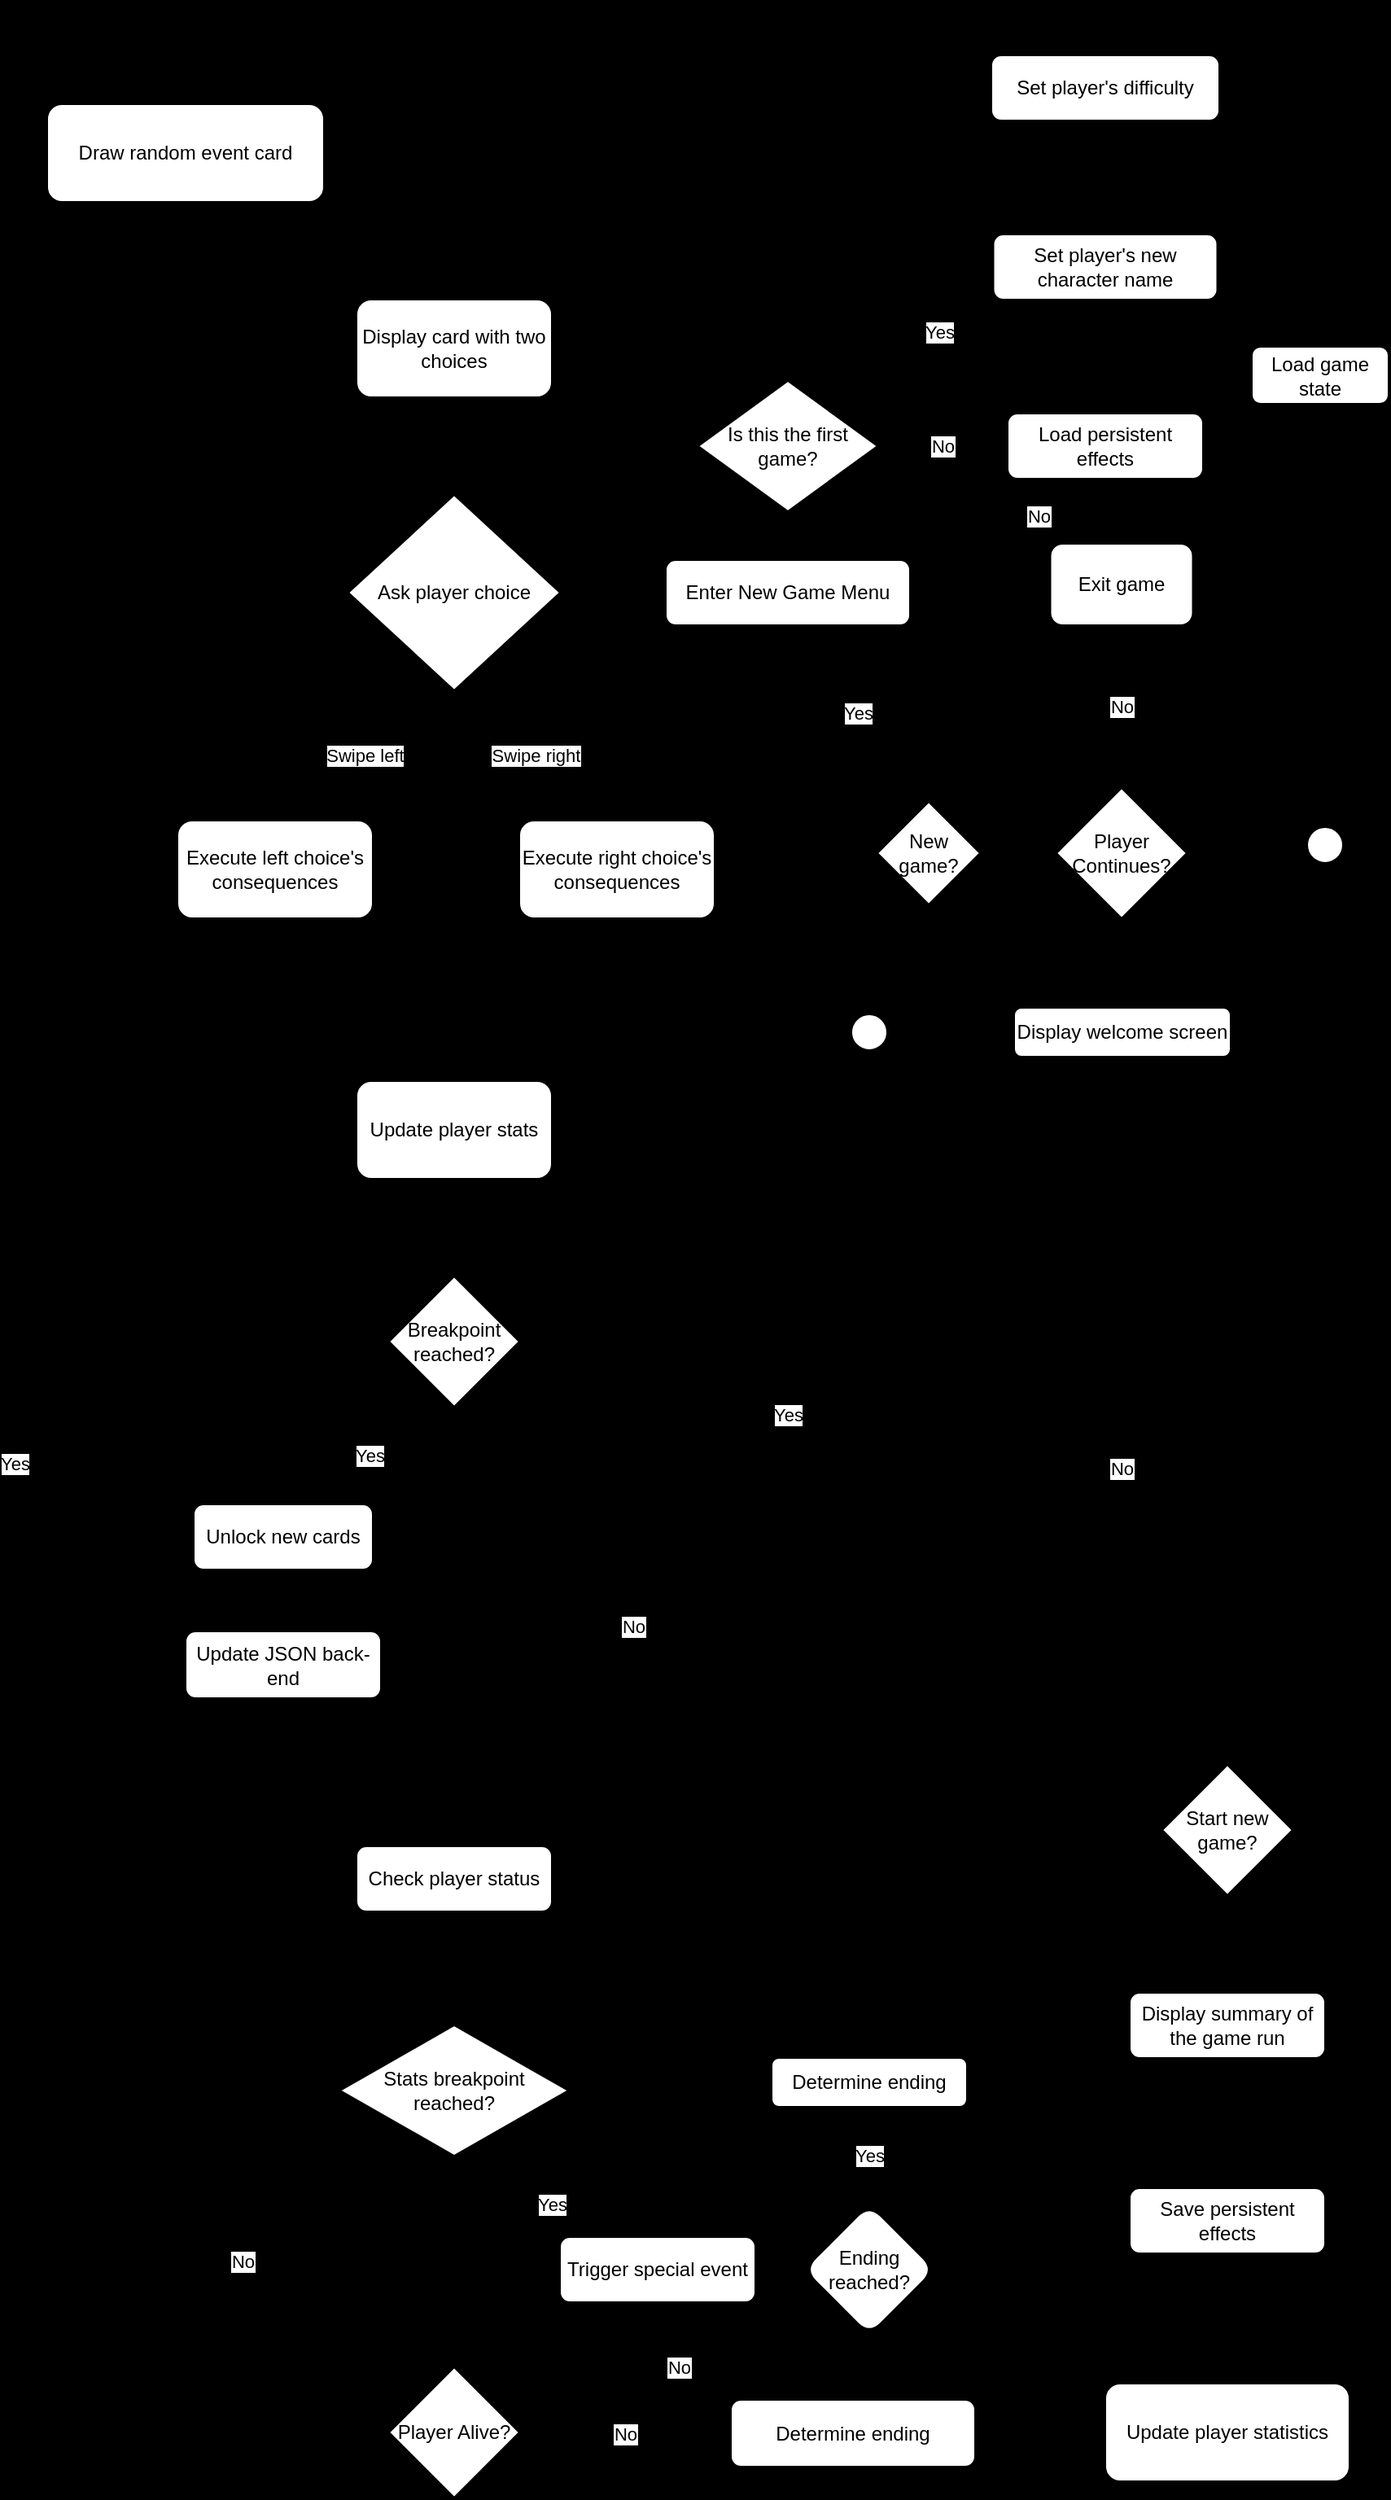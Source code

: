 <mxfile version="26.1.0">
  <diagram name="Page-1" id="EH4sR5zbchp94UQ0pXUU">
    <mxGraphModel dx="1024" dy="553" grid="0" gridSize="10" guides="1" tooltips="1" connect="1" arrows="1" fold="1" page="1" pageScale="1" pageWidth="900" pageHeight="1600" background="light-dark(#000000,#000000)" math="0" shadow="0">
      <root>
        <mxCell id="0" />
        <mxCell id="1" parent="0" />
        <mxCell id="roQCH-J8g7vjqCuINd5_-5" style="edgeStyle=orthogonalEdgeStyle;rounded=0;orthogonalLoop=1;jettySize=auto;html=1;exitX=1;exitY=0.5;exitDx=0;exitDy=0;labelBackgroundColor=none;fontColor=default;" edge="1" parent="1" source="roQCH-J8g7vjqCuINd5_-3" target="roQCH-J8g7vjqCuINd5_-6">
          <mxGeometry relative="1" as="geometry">
            <mxPoint x="310.0" y="230" as="targetPoint" />
          </mxGeometry>
        </mxCell>
        <mxCell id="roQCH-J8g7vjqCuINd5_-3" value="Draw random event card" style="rounded=1;whiteSpace=wrap;html=1;labelBackgroundColor=none;" vertex="1" parent="1">
          <mxGeometry x="60" y="80" width="170" height="60" as="geometry" />
        </mxCell>
        <mxCell id="roQCH-J8g7vjqCuINd5_-7" style="edgeStyle=orthogonalEdgeStyle;rounded=0;orthogonalLoop=1;jettySize=auto;html=1;labelBackgroundColor=none;fontColor=default;" edge="1" parent="1" source="roQCH-J8g7vjqCuINd5_-6" target="roQCH-J8g7vjqCuINd5_-8">
          <mxGeometry relative="1" as="geometry">
            <mxPoint x="310.0" y="330" as="targetPoint" />
          </mxGeometry>
        </mxCell>
        <mxCell id="roQCH-J8g7vjqCuINd5_-6" value="Display card with two choices" style="rounded=1;whiteSpace=wrap;html=1;labelBackgroundColor=none;" vertex="1" parent="1">
          <mxGeometry x="250.0" y="200" width="120" height="60" as="geometry" />
        </mxCell>
        <mxCell id="roQCH-J8g7vjqCuINd5_-10" value="Swipe left" style="edgeStyle=orthogonalEdgeStyle;rounded=0;orthogonalLoop=1;jettySize=auto;html=1;labelBackgroundColor=default;fontColor=default;flowAnimation=0;" edge="1" parent="1" source="roQCH-J8g7vjqCuINd5_-8" target="roQCH-J8g7vjqCuINd5_-9">
          <mxGeometry relative="1" as="geometry" />
        </mxCell>
        <mxCell id="roQCH-J8g7vjqCuINd5_-12" value="Swipe right" style="edgeStyle=orthogonalEdgeStyle;rounded=0;orthogonalLoop=1;jettySize=auto;html=1;labelBackgroundColor=default;fontColor=default;" edge="1" parent="1" source="roQCH-J8g7vjqCuINd5_-8" target="roQCH-J8g7vjqCuINd5_-11">
          <mxGeometry relative="1" as="geometry" />
        </mxCell>
        <mxCell id="roQCH-J8g7vjqCuINd5_-8" value="Ask player choice" style="rhombus;whiteSpace=wrap;html=1;labelBackgroundColor=none;" vertex="1" parent="1">
          <mxGeometry x="245" y="320" width="130" height="120" as="geometry" />
        </mxCell>
        <mxCell id="roQCH-J8g7vjqCuINd5_-14" value="" style="edgeStyle=orthogonalEdgeStyle;rounded=0;orthogonalLoop=1;jettySize=auto;html=1;labelBackgroundColor=none;fontColor=default;" edge="1" parent="1" source="roQCH-J8g7vjqCuINd5_-9" target="roQCH-J8g7vjqCuINd5_-13">
          <mxGeometry relative="1" as="geometry" />
        </mxCell>
        <mxCell id="roQCH-J8g7vjqCuINd5_-9" value="Execute left choice&#39;s consequences" style="whiteSpace=wrap;html=1;rounded=1;labelBackgroundColor=none;" vertex="1" parent="1">
          <mxGeometry x="140" y="520" width="120" height="60" as="geometry" />
        </mxCell>
        <mxCell id="roQCH-J8g7vjqCuINd5_-15" style="edgeStyle=orthogonalEdgeStyle;rounded=0;orthogonalLoop=1;jettySize=auto;html=1;entryX=0.5;entryY=0;entryDx=0;entryDy=0;labelBackgroundColor=none;fontColor=default;" edge="1" parent="1" source="roQCH-J8g7vjqCuINd5_-11" target="roQCH-J8g7vjqCuINd5_-13">
          <mxGeometry relative="1" as="geometry" />
        </mxCell>
        <mxCell id="roQCH-J8g7vjqCuINd5_-11" value="Execute right choice&#39;s consequences" style="whiteSpace=wrap;html=1;rounded=1;labelBackgroundColor=none;" vertex="1" parent="1">
          <mxGeometry x="350" y="520" width="120" height="60" as="geometry" />
        </mxCell>
        <mxCell id="roQCH-J8g7vjqCuINd5_-16" style="edgeStyle=orthogonalEdgeStyle;rounded=0;orthogonalLoop=1;jettySize=auto;html=1;labelBackgroundColor=none;fontColor=default;" edge="1" parent="1" source="roQCH-J8g7vjqCuINd5_-13" target="roQCH-J8g7vjqCuINd5_-17">
          <mxGeometry relative="1" as="geometry">
            <mxPoint x="310.0" y="840" as="targetPoint" />
          </mxGeometry>
        </mxCell>
        <mxCell id="roQCH-J8g7vjqCuINd5_-13" value="Update player stats" style="whiteSpace=wrap;html=1;rounded=1;labelBackgroundColor=none;" vertex="1" parent="1">
          <mxGeometry x="250" y="680" width="120" height="60" as="geometry" />
        </mxCell>
        <mxCell id="roQCH-J8g7vjqCuINd5_-18" value="Yes" style="edgeStyle=orthogonalEdgeStyle;rounded=0;orthogonalLoop=1;jettySize=auto;html=1;exitX=0.5;exitY=1;exitDx=0;exitDy=0;labelBackgroundColor=default;fontColor=default;" edge="1" parent="1" source="roQCH-J8g7vjqCuINd5_-17" target="roQCH-J8g7vjqCuINd5_-19">
          <mxGeometry relative="1" as="geometry">
            <mxPoint x="210.0" y="930.0" as="targetPoint" />
          </mxGeometry>
        </mxCell>
        <mxCell id="roQCH-J8g7vjqCuINd5_-24" value="No" style="edgeStyle=orthogonalEdgeStyle;rounded=0;orthogonalLoop=1;jettySize=auto;html=1;entryX=0.5;entryY=0;entryDx=0;entryDy=0;labelBackgroundColor=default;fontColor=default;" edge="1" parent="1" source="roQCH-J8g7vjqCuINd5_-17" target="roQCH-J8g7vjqCuINd5_-22">
          <mxGeometry relative="1" as="geometry">
            <Array as="points">
              <mxPoint x="310" y="910" />
              <mxPoint x="420" y="910" />
              <mxPoint x="420" y="1100" />
              <mxPoint x="310" y="1100" />
            </Array>
          </mxGeometry>
        </mxCell>
        <mxCell id="roQCH-J8g7vjqCuINd5_-17" value="Breakpoint reached?" style="rhombus;whiteSpace=wrap;html=1;labelBackgroundColor=none;" vertex="1" parent="1">
          <mxGeometry x="270.0" y="800" width="80" height="80" as="geometry" />
        </mxCell>
        <mxCell id="roQCH-J8g7vjqCuINd5_-20" style="edgeStyle=orthogonalEdgeStyle;rounded=0;orthogonalLoop=1;jettySize=auto;html=1;exitX=0.5;exitY=1;exitDx=0;exitDy=0;labelBackgroundColor=none;fontColor=default;" edge="1" parent="1" source="roQCH-J8g7vjqCuINd5_-19" target="roQCH-J8g7vjqCuINd5_-21">
          <mxGeometry relative="1" as="geometry">
            <mxPoint x="204.793" y="1030.0" as="targetPoint" />
          </mxGeometry>
        </mxCell>
        <mxCell id="roQCH-J8g7vjqCuINd5_-19" value="Unlock new cards" style="rounded=1;whiteSpace=wrap;html=1;labelBackgroundColor=none;" vertex="1" parent="1">
          <mxGeometry x="150" y="940" width="110" height="40" as="geometry" />
        </mxCell>
        <mxCell id="roQCH-J8g7vjqCuINd5_-23" value="" style="edgeStyle=orthogonalEdgeStyle;rounded=0;orthogonalLoop=1;jettySize=auto;html=1;labelBackgroundColor=none;fontColor=default;" edge="1" parent="1" source="roQCH-J8g7vjqCuINd5_-21" target="roQCH-J8g7vjqCuINd5_-22">
          <mxGeometry relative="1" as="geometry">
            <Array as="points">
              <mxPoint x="205" y="1100" />
              <mxPoint x="310" y="1100" />
            </Array>
          </mxGeometry>
        </mxCell>
        <mxCell id="roQCH-J8g7vjqCuINd5_-21" value="Update JSON back-end" style="rounded=1;whiteSpace=wrap;html=1;labelBackgroundColor=none;" vertex="1" parent="1">
          <mxGeometry x="145" y="1018" width="120" height="41" as="geometry" />
        </mxCell>
        <mxCell id="roQCH-J8g7vjqCuINd5_-26" value="" style="edgeStyle=orthogonalEdgeStyle;rounded=0;orthogonalLoop=1;jettySize=auto;html=1;labelBackgroundColor=none;fontColor=default;" edge="1" parent="1" source="roQCH-J8g7vjqCuINd5_-22">
          <mxGeometry relative="1" as="geometry">
            <mxPoint x="310" y="1260.0" as="targetPoint" />
          </mxGeometry>
        </mxCell>
        <mxCell id="roQCH-J8g7vjqCuINd5_-22" value="Check player status" style="whiteSpace=wrap;html=1;rounded=1;labelBackgroundColor=none;" vertex="1" parent="1">
          <mxGeometry x="250" y="1150" width="120" height="40" as="geometry" />
        </mxCell>
        <mxCell id="roQCH-J8g7vjqCuINd5_-28" value="Yes" style="edgeStyle=orthogonalEdgeStyle;rounded=0;orthogonalLoop=1;jettySize=auto;html=1;labelBackgroundColor=default;fontColor=default;" edge="1" parent="1" source="roQCH-J8g7vjqCuINd5_-27" target="roQCH-J8g7vjqCuINd5_-29">
          <mxGeometry relative="1" as="geometry">
            <mxPoint x="210" y="1400.0" as="targetPoint" />
            <Array as="points">
              <mxPoint x="310" y="1370" />
              <mxPoint x="440" y="1370" />
            </Array>
          </mxGeometry>
        </mxCell>
        <mxCell id="roQCH-J8g7vjqCuINd5_-30" value="No" style="edgeStyle=orthogonalEdgeStyle;rounded=0;orthogonalLoop=1;jettySize=auto;html=1;exitX=0.5;exitY=1;exitDx=0;exitDy=0;entryX=0.5;entryY=0;entryDx=0;entryDy=0;labelBackgroundColor=default;fontColor=default;" edge="1" parent="1" source="roQCH-J8g7vjqCuINd5_-27" target="roQCH-J8g7vjqCuINd5_-31">
          <mxGeometry relative="1" as="geometry">
            <mxPoint x="420.0" y="1390.0" as="targetPoint" />
            <Array as="points">
              <mxPoint x="310" y="1370" />
              <mxPoint x="180" y="1370" />
              <mxPoint x="180" y="1450" />
              <mxPoint x="310" y="1450" />
            </Array>
          </mxGeometry>
        </mxCell>
        <mxCell id="roQCH-J8g7vjqCuINd5_-27" value="Stats breakpoint reached?" style="rhombus;whiteSpace=wrap;html=1;labelBackgroundColor=none;" vertex="1" parent="1">
          <mxGeometry x="240" y="1260" width="140" height="80" as="geometry" />
        </mxCell>
        <mxCell id="roQCH-J8g7vjqCuINd5_-32" value="" style="edgeStyle=orthogonalEdgeStyle;rounded=0;orthogonalLoop=1;jettySize=auto;html=1;labelBackgroundColor=none;fontColor=default;" edge="1" parent="1" source="roQCH-J8g7vjqCuINd5_-29" target="roQCH-J8g7vjqCuINd5_-31">
          <mxGeometry relative="1" as="geometry">
            <Array as="points">
              <mxPoint x="440" y="1450" />
              <mxPoint x="310" y="1450" />
            </Array>
          </mxGeometry>
        </mxCell>
        <mxCell id="roQCH-J8g7vjqCuINd5_-89" value="" style="edgeStyle=orthogonalEdgeStyle;rounded=0;orthogonalLoop=1;jettySize=auto;html=1;labelBackgroundColor=none;fontColor=default;" edge="1" parent="1" source="roQCH-J8g7vjqCuINd5_-29" target="roQCH-J8g7vjqCuINd5_-88">
          <mxGeometry relative="1" as="geometry" />
        </mxCell>
        <mxCell id="roQCH-J8g7vjqCuINd5_-29" value="Trigger special event" style="rounded=1;whiteSpace=wrap;html=1;labelBackgroundColor=none;" vertex="1" parent="1">
          <mxGeometry x="375" y="1390" width="120" height="40" as="geometry" />
        </mxCell>
        <mxCell id="roQCH-J8g7vjqCuINd5_-33" value="Yes" style="edgeStyle=orthogonalEdgeStyle;rounded=0;orthogonalLoop=1;jettySize=auto;html=1;entryX=0;entryY=0.5;entryDx=0;entryDy=0;labelBackgroundColor=default;fontColor=default;" edge="1" parent="1" source="roQCH-J8g7vjqCuINd5_-31" target="roQCH-J8g7vjqCuINd5_-3">
          <mxGeometry relative="1" as="geometry" />
        </mxCell>
        <mxCell id="roQCH-J8g7vjqCuINd5_-34" value="No" style="edgeStyle=orthogonalEdgeStyle;rounded=0;orthogonalLoop=1;jettySize=auto;html=1;exitX=1;exitY=0.5;exitDx=0;exitDy=0;labelBackgroundColor=default;fontColor=default;" edge="1" parent="1" source="roQCH-J8g7vjqCuINd5_-31" target="roQCH-J8g7vjqCuINd5_-35">
          <mxGeometry relative="1" as="geometry">
            <mxPoint x="540" y="1510" as="targetPoint" />
          </mxGeometry>
        </mxCell>
        <mxCell id="roQCH-J8g7vjqCuINd5_-31" value="Player Alive?" style="rhombus;whiteSpace=wrap;html=1;rounded=0;labelBackgroundColor=none;" vertex="1" parent="1">
          <mxGeometry x="270" y="1470" width="80" height="80" as="geometry" />
        </mxCell>
        <mxCell id="roQCH-J8g7vjqCuINd5_-37" value="" style="edgeStyle=orthogonalEdgeStyle;rounded=0;orthogonalLoop=1;jettySize=auto;html=1;labelBackgroundColor=none;fontColor=default;" edge="1" parent="1" source="roQCH-J8g7vjqCuINd5_-35" target="roQCH-J8g7vjqCuINd5_-36">
          <mxGeometry relative="1" as="geometry" />
        </mxCell>
        <mxCell id="roQCH-J8g7vjqCuINd5_-35" value="Determine ending" style="rounded=1;whiteSpace=wrap;html=1;labelBackgroundColor=none;" vertex="1" parent="1">
          <mxGeometry x="480" y="1490" width="150" height="41" as="geometry" />
        </mxCell>
        <mxCell id="roQCH-J8g7vjqCuINd5_-39" value="" style="edgeStyle=orthogonalEdgeStyle;rounded=0;orthogonalLoop=1;jettySize=auto;html=1;labelBackgroundColor=none;fontColor=default;" edge="1" parent="1" source="roQCH-J8g7vjqCuINd5_-36" target="roQCH-J8g7vjqCuINd5_-38">
          <mxGeometry relative="1" as="geometry" />
        </mxCell>
        <mxCell id="roQCH-J8g7vjqCuINd5_-36" value="Update player statistics" style="rounded=1;whiteSpace=wrap;html=1;labelBackgroundColor=none;" vertex="1" parent="1">
          <mxGeometry x="710" y="1480" width="150" height="60" as="geometry" />
        </mxCell>
        <mxCell id="roQCH-J8g7vjqCuINd5_-41" value="" style="edgeStyle=orthogonalEdgeStyle;rounded=0;orthogonalLoop=1;jettySize=auto;html=1;labelBackgroundColor=none;fontColor=default;" edge="1" parent="1" source="roQCH-J8g7vjqCuINd5_-38" target="roQCH-J8g7vjqCuINd5_-40">
          <mxGeometry relative="1" as="geometry" />
        </mxCell>
        <mxCell id="roQCH-J8g7vjqCuINd5_-38" value="Save persistent effects" style="whiteSpace=wrap;html=1;rounded=1;labelBackgroundColor=none;" vertex="1" parent="1">
          <mxGeometry x="725" y="1360" width="120" height="40" as="geometry" />
        </mxCell>
        <mxCell id="roQCH-J8g7vjqCuINd5_-43" value="" style="edgeStyle=orthogonalEdgeStyle;rounded=0;orthogonalLoop=1;jettySize=auto;html=1;labelBackgroundColor=none;fontColor=default;" edge="1" parent="1" source="roQCH-J8g7vjqCuINd5_-40" target="roQCH-J8g7vjqCuINd5_-42">
          <mxGeometry relative="1" as="geometry" />
        </mxCell>
        <mxCell id="roQCH-J8g7vjqCuINd5_-40" value="Display summary of the game run" style="whiteSpace=wrap;html=1;rounded=1;labelBackgroundColor=none;" vertex="1" parent="1">
          <mxGeometry x="725" y="1240" width="120" height="40" as="geometry" />
        </mxCell>
        <mxCell id="roQCH-J8g7vjqCuINd5_-45" value="No" style="edgeStyle=orthogonalEdgeStyle;rounded=0;orthogonalLoop=1;jettySize=auto;html=1;labelBackgroundColor=default;fontColor=default;" edge="1" parent="1" source="roQCH-J8g7vjqCuINd5_-42">
          <mxGeometry relative="1" as="geometry">
            <mxPoint x="720" y="670" as="targetPoint" />
            <Array as="points">
              <mxPoint x="785" y="1020" />
              <mxPoint x="720" y="1020" />
            </Array>
          </mxGeometry>
        </mxCell>
        <mxCell id="roQCH-J8g7vjqCuINd5_-58" value="Yes" style="edgeStyle=orthogonalEdgeStyle;rounded=0;orthogonalLoop=1;jettySize=auto;html=1;exitX=0;exitY=0.5;exitDx=0;exitDy=0;entryX=0.5;entryY=1;entryDx=0;entryDy=0;labelBackgroundColor=default;fontColor=default;" edge="1" parent="1" source="roQCH-J8g7vjqCuINd5_-42" target="roQCH-J8g7vjqCuINd5_-55">
          <mxGeometry relative="1" as="geometry">
            <Array as="points">
              <mxPoint x="515" y="1140" />
            </Array>
          </mxGeometry>
        </mxCell>
        <mxCell id="roQCH-J8g7vjqCuINd5_-42" value="Start new game?" style="rhombus;whiteSpace=wrap;html=1;rounded=0;labelBackgroundColor=none;" vertex="1" parent="1">
          <mxGeometry x="745" y="1100" width="80" height="80" as="geometry" />
        </mxCell>
        <mxCell id="roQCH-J8g7vjqCuINd5_-48" value="" style="ellipse;html=1;shape=endState;labelBackgroundColor=none;" vertex="1" parent="1">
          <mxGeometry x="830" y="520" width="30" height="30" as="geometry" />
        </mxCell>
        <mxCell id="roQCH-J8g7vjqCuINd5_-71" style="edgeStyle=orthogonalEdgeStyle;rounded=0;orthogonalLoop=1;jettySize=auto;html=1;labelBackgroundColor=none;fontColor=default;" edge="1" parent="1" source="roQCH-J8g7vjqCuINd5_-55" target="roQCH-J8g7vjqCuINd5_-76">
          <mxGeometry relative="1" as="geometry">
            <mxPoint x="515" y="290" as="targetPoint" />
          </mxGeometry>
        </mxCell>
        <mxCell id="roQCH-J8g7vjqCuINd5_-55" value="Enter New Game Menu" style="rounded=1;whiteSpace=wrap;html=1;labelBackgroundColor=none;" vertex="1" parent="1">
          <mxGeometry x="440" y="360" width="150" height="40" as="geometry" />
        </mxCell>
        <mxCell id="roQCH-J8g7vjqCuINd5_-62" value="" style="ellipse;html=1;shape=startState;labelBackgroundColor=none;" vertex="1" parent="1">
          <mxGeometry x="550" y="635" width="30" height="30" as="geometry" />
        </mxCell>
        <mxCell id="roQCH-J8g7vjqCuINd5_-63" value="" style="edgeStyle=orthogonalEdgeStyle;html=1;verticalAlign=bottom;endArrow=open;endSize=8;rounded=0;entryX=0;entryY=0.5;entryDx=0;entryDy=0;labelBackgroundColor=none;fontColor=default;" edge="1" source="roQCH-J8g7vjqCuINd5_-62" parent="1" target="roQCH-J8g7vjqCuINd5_-64">
          <mxGeometry relative="1" as="geometry">
            <mxPoint x="720" y="665" as="targetPoint" />
          </mxGeometry>
        </mxCell>
        <mxCell id="roQCH-J8g7vjqCuINd5_-66" value="" style="edgeStyle=orthogonalEdgeStyle;rounded=0;orthogonalLoop=1;jettySize=auto;html=1;labelBackgroundColor=none;fontColor=default;" edge="1" parent="1" source="roQCH-J8g7vjqCuINd5_-64" target="roQCH-J8g7vjqCuINd5_-65">
          <mxGeometry relative="1" as="geometry" />
        </mxCell>
        <mxCell id="roQCH-J8g7vjqCuINd5_-64" value="Display welcome screen" style="rounded=1;whiteSpace=wrap;html=1;labelBackgroundColor=none;" vertex="1" parent="1">
          <mxGeometry x="654" y="635" width="133" height="30" as="geometry" />
        </mxCell>
        <mxCell id="roQCH-J8g7vjqCuINd5_-68" value="No" style="edgeStyle=orthogonalEdgeStyle;rounded=0;orthogonalLoop=1;jettySize=auto;html=1;labelBackgroundColor=default;fontColor=default;" edge="1" parent="1" source="roQCH-J8g7vjqCuINd5_-65" target="roQCH-J8g7vjqCuINd5_-67">
          <mxGeometry relative="1" as="geometry" />
        </mxCell>
        <mxCell id="roQCH-J8g7vjqCuINd5_-98" style="edgeStyle=orthogonalEdgeStyle;rounded=0;orthogonalLoop=1;jettySize=auto;html=1;entryX=1;entryY=0.5;entryDx=0;entryDy=0;" edge="1" parent="1" source="roQCH-J8g7vjqCuINd5_-65" target="roQCH-J8g7vjqCuINd5_-96">
          <mxGeometry relative="1" as="geometry" />
        </mxCell>
        <mxCell id="roQCH-J8g7vjqCuINd5_-65" value="Player Continues?" style="rhombus;whiteSpace=wrap;html=1;rounded=0;labelBackgroundColor=none;" vertex="1" parent="1">
          <mxGeometry x="680" y="500" width="80" height="80" as="geometry" />
        </mxCell>
        <mxCell id="roQCH-J8g7vjqCuINd5_-69" style="edgeStyle=orthogonalEdgeStyle;rounded=0;orthogonalLoop=1;jettySize=auto;html=1;entryX=0.5;entryY=0;entryDx=0;entryDy=0;labelBackgroundColor=none;fontColor=default;" edge="1" parent="1" source="roQCH-J8g7vjqCuINd5_-67" target="roQCH-J8g7vjqCuINd5_-48">
          <mxGeometry relative="1" as="geometry">
            <mxPoint x="862.5" y="740" as="targetPoint" />
            <Array as="points">
              <mxPoint x="845" y="375" />
            </Array>
          </mxGeometry>
        </mxCell>
        <mxCell id="roQCH-J8g7vjqCuINd5_-67" value="Exit game" style="whiteSpace=wrap;html=1;rounded=1;labelBackgroundColor=none;" vertex="1" parent="1">
          <mxGeometry x="676.25" y="350" width="87.5" height="50" as="geometry" />
        </mxCell>
        <mxCell id="roQCH-J8g7vjqCuINd5_-78" value="No" style="edgeStyle=orthogonalEdgeStyle;rounded=0;orthogonalLoop=1;jettySize=auto;html=1;labelBackgroundColor=default;fontColor=default;" edge="1" parent="1" source="roQCH-J8g7vjqCuINd5_-76" target="roQCH-J8g7vjqCuINd5_-77">
          <mxGeometry relative="1" as="geometry" />
        </mxCell>
        <mxCell id="roQCH-J8g7vjqCuINd5_-83" value="Yes" style="edgeStyle=orthogonalEdgeStyle;rounded=0;orthogonalLoop=1;jettySize=auto;html=1;labelBackgroundColor=default;fontColor=default;" edge="1" parent="1" source="roQCH-J8g7vjqCuINd5_-76" target="roQCH-J8g7vjqCuINd5_-82">
          <mxGeometry relative="1" as="geometry">
            <Array as="points">
              <mxPoint x="520" y="220" />
              <mxPoint x="710" y="220" />
            </Array>
          </mxGeometry>
        </mxCell>
        <mxCell id="roQCH-J8g7vjqCuINd5_-76" value="Is this the first game?" style="rhombus;whiteSpace=wrap;html=1;labelBackgroundColor=none;" vertex="1" parent="1">
          <mxGeometry x="460" y="250" width="110" height="80" as="geometry" />
        </mxCell>
        <mxCell id="roQCH-J8g7vjqCuINd5_-86" style="edgeStyle=orthogonalEdgeStyle;rounded=0;orthogonalLoop=1;jettySize=auto;html=1;entryX=0.5;entryY=1;entryDx=0;entryDy=0;labelBackgroundColor=none;fontColor=default;" edge="1" parent="1" source="roQCH-J8g7vjqCuINd5_-77" target="roQCH-J8g7vjqCuINd5_-82">
          <mxGeometry relative="1" as="geometry" />
        </mxCell>
        <mxCell id="roQCH-J8g7vjqCuINd5_-77" value="Load persistent effects" style="whiteSpace=wrap;html=1;rounded=1;labelBackgroundColor=none;" vertex="1" parent="1">
          <mxGeometry x="650" y="270" width="120" height="40" as="geometry" />
        </mxCell>
        <mxCell id="roQCH-J8g7vjqCuINd5_-85" value="" style="edgeStyle=orthogonalEdgeStyle;rounded=0;orthogonalLoop=1;jettySize=auto;html=1;labelBackgroundColor=none;fontColor=default;" edge="1" parent="1" source="roQCH-J8g7vjqCuINd5_-82" target="roQCH-J8g7vjqCuINd5_-84">
          <mxGeometry relative="1" as="geometry" />
        </mxCell>
        <mxCell id="roQCH-J8g7vjqCuINd5_-82" value="Set player&#39;s new character name" style="whiteSpace=wrap;html=1;rounded=1;labelBackgroundColor=none;" vertex="1" parent="1">
          <mxGeometry x="641.25" y="160" width="137.5" height="40" as="geometry" />
        </mxCell>
        <mxCell id="roQCH-J8g7vjqCuINd5_-87" style="edgeStyle=orthogonalEdgeStyle;rounded=0;orthogonalLoop=1;jettySize=auto;html=1;exitX=0;exitY=0.5;exitDx=0;exitDy=0;entryX=0.5;entryY=0;entryDx=0;entryDy=0;labelBackgroundColor=none;fontColor=default;" edge="1" parent="1" source="roQCH-J8g7vjqCuINd5_-84" target="roQCH-J8g7vjqCuINd5_-3">
          <mxGeometry relative="1" as="geometry">
            <Array as="points">
              <mxPoint x="639" y="70" />
              <mxPoint x="145" y="70" />
            </Array>
          </mxGeometry>
        </mxCell>
        <mxCell id="roQCH-J8g7vjqCuINd5_-84" value="Set player&#39;s difficulty" style="whiteSpace=wrap;html=1;rounded=1;labelBackgroundColor=none;" vertex="1" parent="1">
          <mxGeometry x="640" y="50" width="140" height="40" as="geometry" />
        </mxCell>
        <mxCell id="roQCH-J8g7vjqCuINd5_-90" value="No" style="edgeStyle=orthogonalEdgeStyle;rounded=0;orthogonalLoop=1;jettySize=auto;html=1;exitX=0.5;exitY=1;exitDx=0;exitDy=0;entryX=0.5;entryY=0;entryDx=0;entryDy=0;labelBackgroundColor=default;fontColor=default;" edge="1" parent="1" source="roQCH-J8g7vjqCuINd5_-88" target="roQCH-J8g7vjqCuINd5_-31">
          <mxGeometry relative="1" as="geometry">
            <Array as="points">
              <mxPoint x="565" y="1470" />
            </Array>
          </mxGeometry>
        </mxCell>
        <mxCell id="roQCH-J8g7vjqCuINd5_-93" value="Yes" style="edgeStyle=orthogonalEdgeStyle;rounded=0;orthogonalLoop=1;jettySize=auto;html=1;labelBackgroundColor=default;fontColor=default;" edge="1" parent="1" source="roQCH-J8g7vjqCuINd5_-88" target="roQCH-J8g7vjqCuINd5_-92">
          <mxGeometry relative="1" as="geometry" />
        </mxCell>
        <mxCell id="roQCH-J8g7vjqCuINd5_-88" value="Ending reached?" style="rhombus;whiteSpace=wrap;html=1;rounded=1;labelBackgroundColor=none;" vertex="1" parent="1">
          <mxGeometry x="525" y="1370" width="80" height="80" as="geometry" />
        </mxCell>
        <mxCell id="roQCH-J8g7vjqCuINd5_-94" style="edgeStyle=orthogonalEdgeStyle;rounded=0;orthogonalLoop=1;jettySize=auto;html=1;entryX=0;entryY=0.5;entryDx=0;entryDy=0;labelBackgroundColor=none;fontColor=default;" edge="1" parent="1" source="roQCH-J8g7vjqCuINd5_-92" target="roQCH-J8g7vjqCuINd5_-36">
          <mxGeometry relative="1" as="geometry">
            <Array as="points">
              <mxPoint x="660" y="1295" />
              <mxPoint x="660" y="1510" />
            </Array>
          </mxGeometry>
        </mxCell>
        <mxCell id="roQCH-J8g7vjqCuINd5_-92" value="Determine ending" style="whiteSpace=wrap;html=1;rounded=1;labelBackgroundColor=none;" vertex="1" parent="1">
          <mxGeometry x="505" y="1280" width="120" height="30" as="geometry" />
        </mxCell>
        <mxCell id="roQCH-J8g7vjqCuINd5_-100" value="Yes" style="edgeStyle=orthogonalEdgeStyle;rounded=0;orthogonalLoop=1;jettySize=auto;html=1;entryX=0.5;entryY=1;entryDx=0;entryDy=0;" edge="1" parent="1" source="roQCH-J8g7vjqCuINd5_-96" target="roQCH-J8g7vjqCuINd5_-55">
          <mxGeometry relative="1" as="geometry" />
        </mxCell>
        <mxCell id="roQCH-J8g7vjqCuINd5_-101" value="No" style="edgeStyle=orthogonalEdgeStyle;rounded=0;orthogonalLoop=1;jettySize=auto;html=1;" edge="1" parent="1" source="roQCH-J8g7vjqCuINd5_-96" target="roQCH-J8g7vjqCuINd5_-102">
          <mxGeometry relative="1" as="geometry">
            <mxPoint x="834" y="293" as="targetPoint" />
            <Array as="points">
              <mxPoint x="602" y="333" />
              <mxPoint x="842" y="333" />
            </Array>
          </mxGeometry>
        </mxCell>
        <mxCell id="roQCH-J8g7vjqCuINd5_-96" value="New game?" style="rhombus;whiteSpace=wrap;html=1;" vertex="1" parent="1">
          <mxGeometry x="570" y="508.5" width="63" height="63" as="geometry" />
        </mxCell>
        <mxCell id="roQCH-J8g7vjqCuINd5_-103" style="edgeStyle=orthogonalEdgeStyle;rounded=0;orthogonalLoop=1;jettySize=auto;html=1;entryX=0.5;entryY=0;entryDx=0;entryDy=0;" edge="1" parent="1" source="roQCH-J8g7vjqCuINd5_-102" target="roQCH-J8g7vjqCuINd5_-3">
          <mxGeometry relative="1" as="geometry">
            <Array as="points">
              <mxPoint x="842" y="24" />
              <mxPoint x="145" y="24" />
            </Array>
          </mxGeometry>
        </mxCell>
        <mxCell id="roQCH-J8g7vjqCuINd5_-102" value="Load game state" style="rounded=1;whiteSpace=wrap;html=1;" vertex="1" parent="1">
          <mxGeometry x="800" y="229" width="84" height="35" as="geometry" />
        </mxCell>
      </root>
    </mxGraphModel>
  </diagram>
</mxfile>

